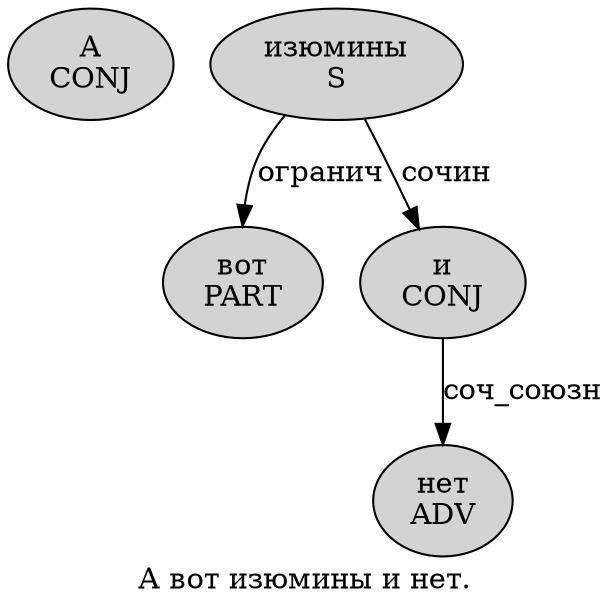 digraph SENTENCE_4898 {
	graph [label="А вот изюмины и нет."]
	node [style=filled]
		0 [label="А
CONJ" color="" fillcolor=lightgray penwidth=1 shape=ellipse]
		1 [label="вот
PART" color="" fillcolor=lightgray penwidth=1 shape=ellipse]
		2 [label="изюмины
S" color="" fillcolor=lightgray penwidth=1 shape=ellipse]
		3 [label="и
CONJ" color="" fillcolor=lightgray penwidth=1 shape=ellipse]
		4 [label="нет
ADV" color="" fillcolor=lightgray penwidth=1 shape=ellipse]
			2 -> 1 [label="огранич"]
			2 -> 3 [label="сочин"]
			3 -> 4 [label="соч_союзн"]
}